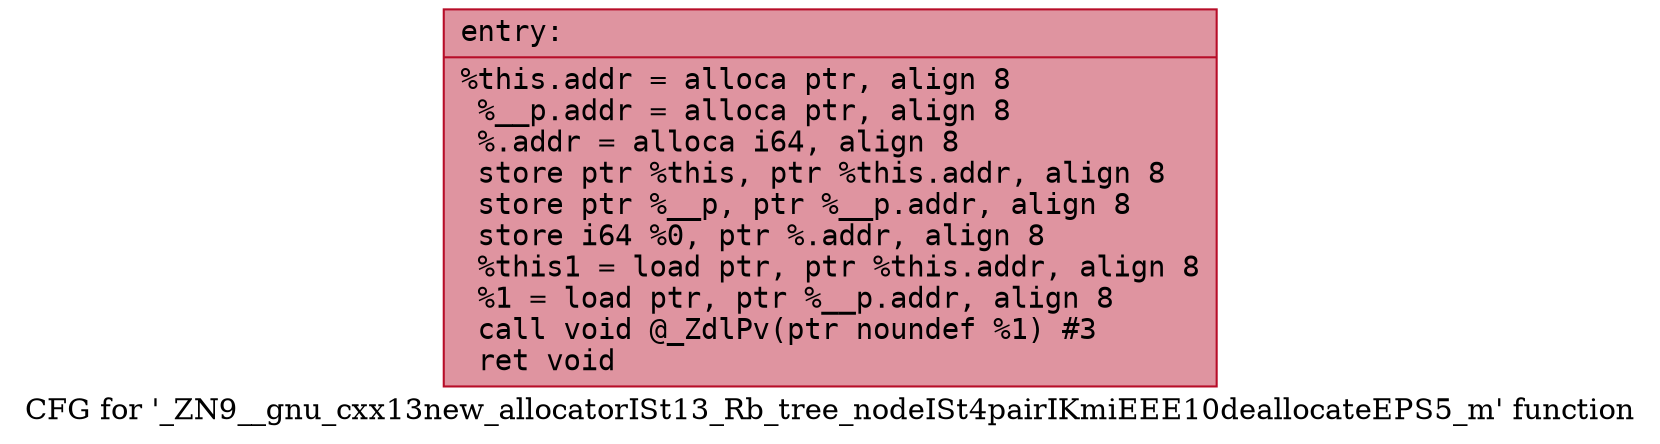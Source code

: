 digraph "CFG for '_ZN9__gnu_cxx13new_allocatorISt13_Rb_tree_nodeISt4pairIKmiEEE10deallocateEPS5_m' function" {
	label="CFG for '_ZN9__gnu_cxx13new_allocatorISt13_Rb_tree_nodeISt4pairIKmiEEE10deallocateEPS5_m' function";

	Node0x55dfe4bbd7b0 [shape=record,color="#b70d28ff", style=filled, fillcolor="#b70d2870" fontname="Courier",label="{entry:\l|  %this.addr = alloca ptr, align 8\l  %__p.addr = alloca ptr, align 8\l  %.addr = alloca i64, align 8\l  store ptr %this, ptr %this.addr, align 8\l  store ptr %__p, ptr %__p.addr, align 8\l  store i64 %0, ptr %.addr, align 8\l  %this1 = load ptr, ptr %this.addr, align 8\l  %1 = load ptr, ptr %__p.addr, align 8\l  call void @_ZdlPv(ptr noundef %1) #3\l  ret void\l}"];
}
